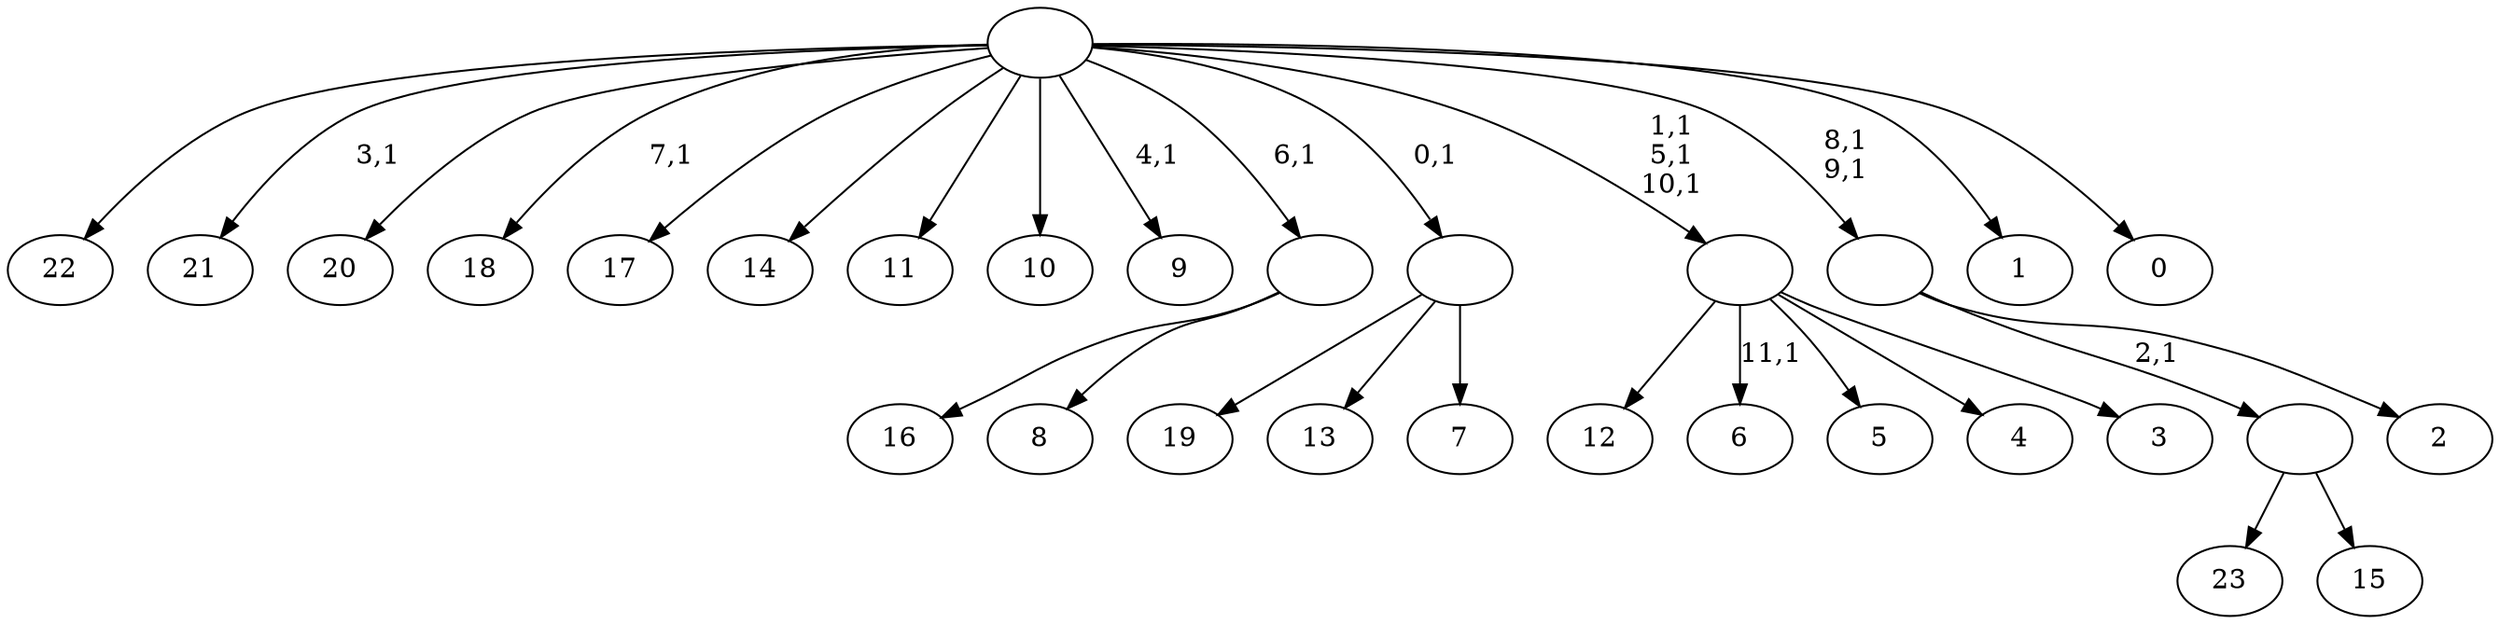 digraph T {
	36 [label="23"]
	35 [label="22"]
	34 [label="21"]
	32 [label="20"]
	31 [label="19"]
	30 [label="18"]
	28 [label="17"]
	27 [label="16"]
	26 [label="15"]
	25 [label=""]
	24 [label="14"]
	23 [label="13"]
	22 [label="12"]
	21 [label="11"]
	20 [label="10"]
	19 [label="9"]
	17 [label="8"]
	16 [label=""]
	15 [label="7"]
	14 [label=""]
	13 [label="6"]
	11 [label="5"]
	10 [label="4"]
	9 [label="3"]
	8 [label=""]
	5 [label="2"]
	4 [label=""]
	2 [label="1"]
	1 [label="0"]
	0 [label=""]
	25 -> 36 [label=""]
	25 -> 26 [label=""]
	16 -> 27 [label=""]
	16 -> 17 [label=""]
	14 -> 31 [label=""]
	14 -> 23 [label=""]
	14 -> 15 [label=""]
	8 -> 13 [label="11,1"]
	8 -> 22 [label=""]
	8 -> 11 [label=""]
	8 -> 10 [label=""]
	8 -> 9 [label=""]
	4 -> 25 [label="2,1"]
	4 -> 5 [label=""]
	0 -> 4 [label="8,1\n9,1"]
	0 -> 8 [label="1,1\n5,1\n10,1"]
	0 -> 19 [label="4,1"]
	0 -> 30 [label="7,1"]
	0 -> 34 [label="3,1"]
	0 -> 35 [label=""]
	0 -> 32 [label=""]
	0 -> 28 [label=""]
	0 -> 24 [label=""]
	0 -> 21 [label=""]
	0 -> 20 [label=""]
	0 -> 16 [label="6,1"]
	0 -> 14 [label="0,1"]
	0 -> 2 [label=""]
	0 -> 1 [label=""]
}
